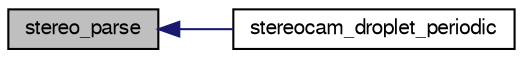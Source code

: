 digraph "stereo_parse"
{
  edge [fontname="FreeSans",fontsize="10",labelfontname="FreeSans",labelfontsize="10"];
  node [fontname="FreeSans",fontsize="10",shape=record];
  rankdir="LR";
  Node1 [label="stereo_parse",height=0.2,width=0.4,color="black", fillcolor="grey75", style="filled", fontcolor="black"];
  Node1 -> Node2 [dir="back",color="midnightblue",fontsize="10",style="solid",fontname="FreeSans"];
  Node2 [label="stereocam_droplet_periodic",height=0.2,width=0.4,color="black", fillcolor="white", style="filled",URL="$stereocam__droplet_8h.html#a304b77dceeec4285bad836b9bbced42d"];
}
